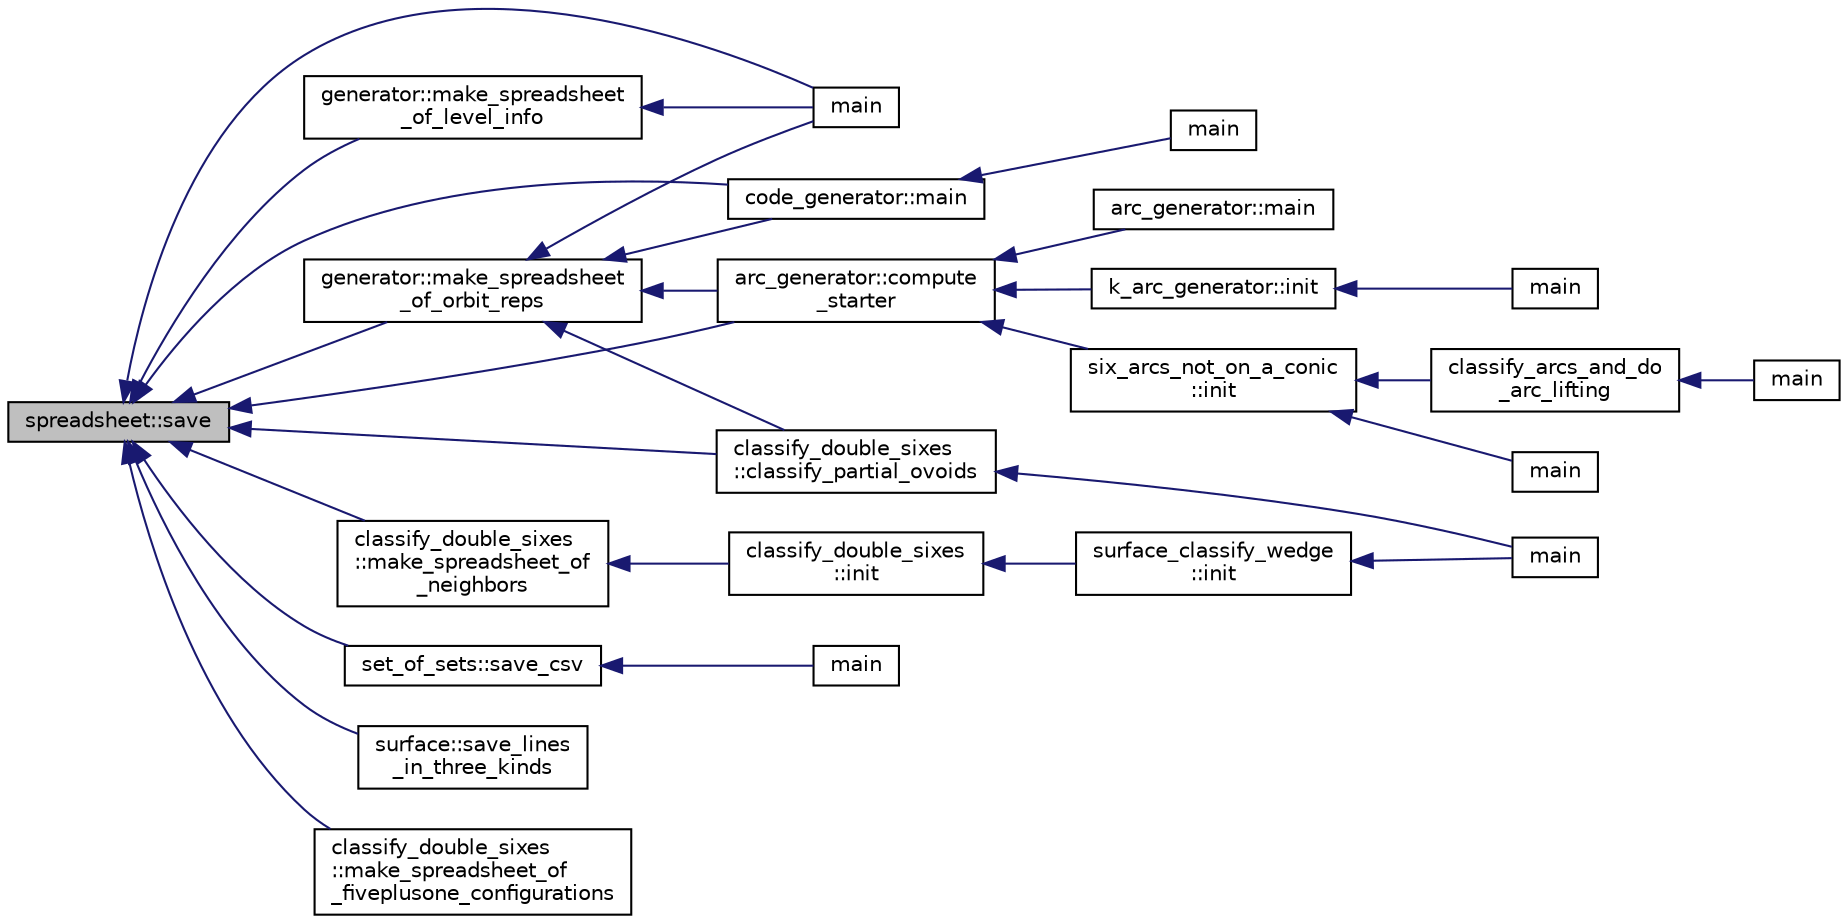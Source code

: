 digraph "spreadsheet::save"
{
  edge [fontname="Helvetica",fontsize="10",labelfontname="Helvetica",labelfontsize="10"];
  node [fontname="Helvetica",fontsize="10",shape=record];
  rankdir="LR";
  Node260 [label="spreadsheet::save",height=0.2,width=0.4,color="black", fillcolor="grey75", style="filled", fontcolor="black"];
  Node260 -> Node261 [dir="back",color="midnightblue",fontsize="10",style="solid",fontname="Helvetica"];
  Node261 [label="main",height=0.2,width=0.4,color="black", fillcolor="white", style="filled",URL="$d2/d11/codes_8h.html#a217dbf8b442f20279ea00b898af96f52"];
  Node260 -> Node262 [dir="back",color="midnightblue",fontsize="10",style="solid",fontname="Helvetica"];
  Node262 [label="code_generator::main",height=0.2,width=0.4,color="black", fillcolor="white", style="filled",URL="$db/d37/classcode__generator.html#ab3cf3a306e4032c2b471ac95321c599f"];
  Node262 -> Node263 [dir="back",color="midnightblue",fontsize="10",style="solid",fontname="Helvetica"];
  Node263 [label="main",height=0.2,width=0.4,color="black", fillcolor="white", style="filled",URL="$d4/d4f/codes_8_c.html#a217dbf8b442f20279ea00b898af96f52"];
  Node260 -> Node264 [dir="back",color="midnightblue",fontsize="10",style="solid",fontname="Helvetica"];
  Node264 [label="set_of_sets::save_csv",height=0.2,width=0.4,color="black", fillcolor="white", style="filled",URL="$da/dd6/classset__of__sets.html#aa934b6fc955ed6b23419168bd0a71ec9"];
  Node264 -> Node265 [dir="back",color="midnightblue",fontsize="10",style="solid",fontname="Helvetica"];
  Node265 [label="main",height=0.2,width=0.4,color="black", fillcolor="white", style="filled",URL="$dc/d77/pentomino__5x5_8_c.html#a840291bc02cba5474a4cb46a9b9566fe"];
  Node260 -> Node266 [dir="back",color="midnightblue",fontsize="10",style="solid",fontname="Helvetica"];
  Node266 [label="surface::save_lines\l_in_three_kinds",height=0.2,width=0.4,color="black", fillcolor="white", style="filled",URL="$d5/d88/classsurface.html#ad8794c6be4f15f91112cd9b716357400"];
  Node260 -> Node267 [dir="back",color="midnightblue",fontsize="10",style="solid",fontname="Helvetica"];
  Node267 [label="generator::make_spreadsheet\l_of_orbit_reps",height=0.2,width=0.4,color="black", fillcolor="white", style="filled",URL="$d7/d73/classgenerator.html#a2fb3f7b149d0207cf859b33529282e22"];
  Node267 -> Node261 [dir="back",color="midnightblue",fontsize="10",style="solid",fontname="Helvetica"];
  Node267 -> Node262 [dir="back",color="midnightblue",fontsize="10",style="solid",fontname="Helvetica"];
  Node267 -> Node268 [dir="back",color="midnightblue",fontsize="10",style="solid",fontname="Helvetica"];
  Node268 [label="arc_generator::compute\l_starter",height=0.2,width=0.4,color="black", fillcolor="white", style="filled",URL="$d4/d21/classarc__generator.html#aad1dcec3a1c302e743d574bd1ac857d9"];
  Node268 -> Node269 [dir="back",color="midnightblue",fontsize="10",style="solid",fontname="Helvetica"];
  Node269 [label="arc_generator::main",height=0.2,width=0.4,color="black", fillcolor="white", style="filled",URL="$d4/d21/classarc__generator.html#ad80140b51b165dad1fe6ab232be7829a"];
  Node268 -> Node270 [dir="back",color="midnightblue",fontsize="10",style="solid",fontname="Helvetica"];
  Node270 [label="k_arc_generator::init",height=0.2,width=0.4,color="black", fillcolor="white", style="filled",URL="$d6/dd8/classk__arc__generator.html#a6036d9f52ede9f8ca681505626b5361d"];
  Node270 -> Node271 [dir="back",color="midnightblue",fontsize="10",style="solid",fontname="Helvetica"];
  Node271 [label="main",height=0.2,width=0.4,color="black", fillcolor="white", style="filled",URL="$d6/d01/k__arc__generator__main_8_c.html#a217dbf8b442f20279ea00b898af96f52"];
  Node268 -> Node272 [dir="back",color="midnightblue",fontsize="10",style="solid",fontname="Helvetica"];
  Node272 [label="six_arcs_not_on_a_conic\l::init",height=0.2,width=0.4,color="black", fillcolor="white", style="filled",URL="$d8/de6/classsix__arcs__not__on__a__conic.html#a7a4d5cf8a098488729934cfa8a70944a"];
  Node272 -> Node273 [dir="back",color="midnightblue",fontsize="10",style="solid",fontname="Helvetica"];
  Node273 [label="classify_arcs_and_do\l_arc_lifting",height=0.2,width=0.4,color="black", fillcolor="white", style="filled",URL="$d6/dc3/arc__lifting__main_8_c.html#afdd7be16f16b8c71e9a72fe5f6a0b59c"];
  Node273 -> Node274 [dir="back",color="midnightblue",fontsize="10",style="solid",fontname="Helvetica"];
  Node274 [label="main",height=0.2,width=0.4,color="black", fillcolor="white", style="filled",URL="$d6/dc3/arc__lifting__main_8_c.html#a217dbf8b442f20279ea00b898af96f52"];
  Node272 -> Node275 [dir="back",color="midnightblue",fontsize="10",style="solid",fontname="Helvetica"];
  Node275 [label="main",height=0.2,width=0.4,color="black", fillcolor="white", style="filled",URL="$d2/dfa/create__surface__main_8_c.html#a217dbf8b442f20279ea00b898af96f52"];
  Node267 -> Node276 [dir="back",color="midnightblue",fontsize="10",style="solid",fontname="Helvetica"];
  Node276 [label="classify_double_sixes\l::classify_partial_ovoids",height=0.2,width=0.4,color="black", fillcolor="white", style="filled",URL="$dd/d23/classclassify__double__sixes.html#a2253fca143a0e8a3e39655eb05668ae9"];
  Node276 -> Node277 [dir="back",color="midnightblue",fontsize="10",style="solid",fontname="Helvetica"];
  Node277 [label="main",height=0.2,width=0.4,color="black", fillcolor="white", style="filled",URL="$df/df8/surface__classify_8_c.html#a217dbf8b442f20279ea00b898af96f52"];
  Node260 -> Node278 [dir="back",color="midnightblue",fontsize="10",style="solid",fontname="Helvetica"];
  Node278 [label="generator::make_spreadsheet\l_of_level_info",height=0.2,width=0.4,color="black", fillcolor="white", style="filled",URL="$d7/d73/classgenerator.html#af24c5959de39cf89f983a29b8f6de902"];
  Node278 -> Node261 [dir="back",color="midnightblue",fontsize="10",style="solid",fontname="Helvetica"];
  Node260 -> Node268 [dir="back",color="midnightblue",fontsize="10",style="solid",fontname="Helvetica"];
  Node260 -> Node279 [dir="back",color="midnightblue",fontsize="10",style="solid",fontname="Helvetica"];
  Node279 [label="classify_double_sixes\l::make_spreadsheet_of\l_neighbors",height=0.2,width=0.4,color="black", fillcolor="white", style="filled",URL="$dd/d23/classclassify__double__sixes.html#ab1b80dac9133d50c5229ef25ca774aaa"];
  Node279 -> Node280 [dir="back",color="midnightblue",fontsize="10",style="solid",fontname="Helvetica"];
  Node280 [label="classify_double_sixes\l::init",height=0.2,width=0.4,color="black", fillcolor="white", style="filled",URL="$dd/d23/classclassify__double__sixes.html#a8c5c41d5124b35379d626480ff225f7b"];
  Node280 -> Node281 [dir="back",color="midnightblue",fontsize="10",style="solid",fontname="Helvetica"];
  Node281 [label="surface_classify_wedge\l::init",height=0.2,width=0.4,color="black", fillcolor="white", style="filled",URL="$d7/d5c/classsurface__classify__wedge.html#a43302106663b307aa8274a5112a7010a"];
  Node281 -> Node277 [dir="back",color="midnightblue",fontsize="10",style="solid",fontname="Helvetica"];
  Node260 -> Node276 [dir="back",color="midnightblue",fontsize="10",style="solid",fontname="Helvetica"];
  Node260 -> Node282 [dir="back",color="midnightblue",fontsize="10",style="solid",fontname="Helvetica"];
  Node282 [label="classify_double_sixes\l::make_spreadsheet_of\l_fiveplusone_configurations",height=0.2,width=0.4,color="black", fillcolor="white", style="filled",URL="$dd/d23/classclassify__double__sixes.html#a6de01cd6f2d38e1187ae13a6d8ba10ef"];
}
